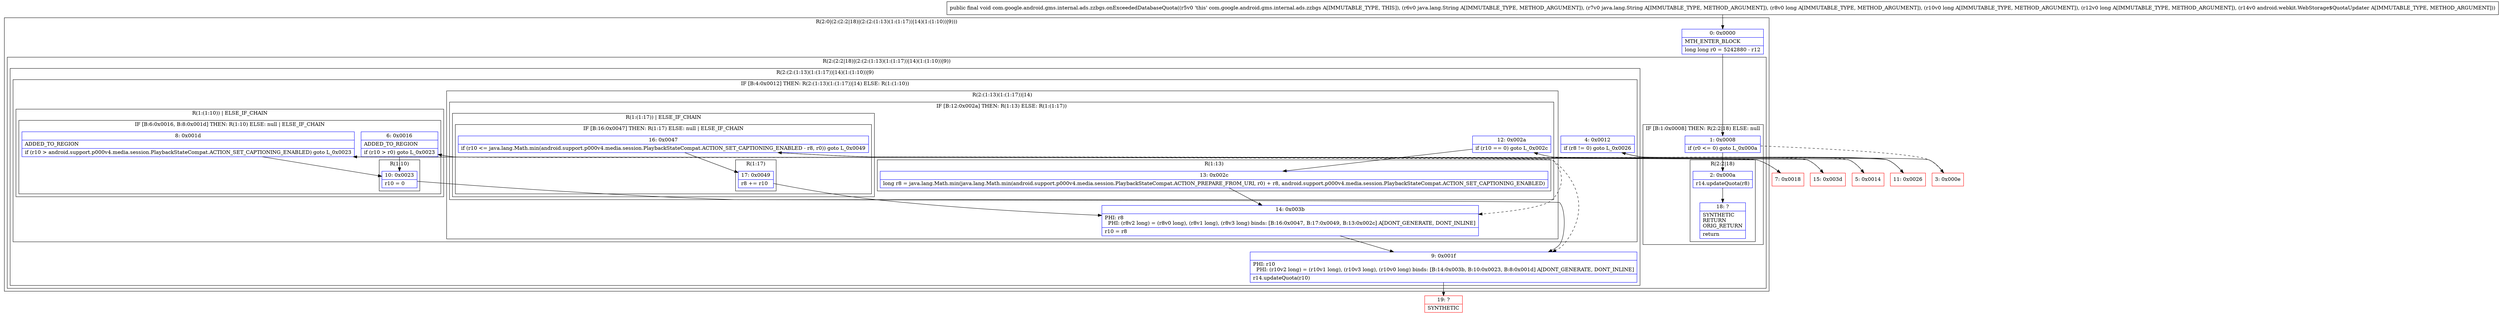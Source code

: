 digraph "CFG forcom.google.android.gms.internal.ads.zzbgs.onExceededDatabaseQuota(Ljava\/lang\/String;Ljava\/lang\/String;JJJLandroid\/webkit\/WebStorage$QuotaUpdater;)V" {
subgraph cluster_Region_1120162280 {
label = "R(2:0|(2:(2:2|18)|(2:(2:(1:13)(1:(1:17))|14)(1:(1:10))|9)))";
node [shape=record,color=blue];
Node_0 [shape=record,label="{0\:\ 0x0000|MTH_ENTER_BLOCK\l|long long r0 = 5242880 \- r12\l}"];
subgraph cluster_Region_1191702704 {
label = "R(2:(2:2|18)|(2:(2:(1:13)(1:(1:17))|14)(1:(1:10))|9))";
node [shape=record,color=blue];
subgraph cluster_IfRegion_1284368750 {
label = "IF [B:1:0x0008] THEN: R(2:2|18) ELSE: null";
node [shape=record,color=blue];
Node_1 [shape=record,label="{1\:\ 0x0008|if (r0 \<= 0) goto L_0x000a\l}"];
subgraph cluster_Region_198588758 {
label = "R(2:2|18)";
node [shape=record,color=blue];
Node_2 [shape=record,label="{2\:\ 0x000a|r14.updateQuota(r8)\l}"];
Node_18 [shape=record,label="{18\:\ ?|SYNTHETIC\lRETURN\lORIG_RETURN\l|return\l}"];
}
}
subgraph cluster_Region_1587615547 {
label = "R(2:(2:(1:13)(1:(1:17))|14)(1:(1:10))|9)";
node [shape=record,color=blue];
subgraph cluster_IfRegion_422572055 {
label = "IF [B:4:0x0012] THEN: R(2:(1:13)(1:(1:17))|14) ELSE: R(1:(1:10))";
node [shape=record,color=blue];
Node_4 [shape=record,label="{4\:\ 0x0012|if (r8 != 0) goto L_0x0026\l}"];
subgraph cluster_Region_1641349618 {
label = "R(2:(1:13)(1:(1:17))|14)";
node [shape=record,color=blue];
subgraph cluster_IfRegion_1534302231 {
label = "IF [B:12:0x002a] THEN: R(1:13) ELSE: R(1:(1:17))";
node [shape=record,color=blue];
Node_12 [shape=record,label="{12\:\ 0x002a|if (r10 == 0) goto L_0x002c\l}"];
subgraph cluster_Region_700680771 {
label = "R(1:13)";
node [shape=record,color=blue];
Node_13 [shape=record,label="{13\:\ 0x002c|long r8 = java.lang.Math.min(java.lang.Math.min(android.support.p000v4.media.session.PlaybackStateCompat.ACTION_PREPARE_FROM_URI, r0) + r8, android.support.p000v4.media.session.PlaybackStateCompat.ACTION_SET_CAPTIONING_ENABLED)\l}"];
}
subgraph cluster_Region_230511757 {
label = "R(1:(1:17)) | ELSE_IF_CHAIN\l";
node [shape=record,color=blue];
subgraph cluster_IfRegion_1474481540 {
label = "IF [B:16:0x0047] THEN: R(1:17) ELSE: null | ELSE_IF_CHAIN\l";
node [shape=record,color=blue];
Node_16 [shape=record,label="{16\:\ 0x0047|if (r10 \<= java.lang.Math.min(android.support.p000v4.media.session.PlaybackStateCompat.ACTION_SET_CAPTIONING_ENABLED \- r8, r0)) goto L_0x0049\l}"];
subgraph cluster_Region_1802809957 {
label = "R(1:17)";
node [shape=record,color=blue];
Node_17 [shape=record,label="{17\:\ 0x0049|r8 += r10\l}"];
}
}
}
}
Node_14 [shape=record,label="{14\:\ 0x003b|PHI: r8 \l  PHI: (r8v2 long) = (r8v0 long), (r8v1 long), (r8v3 long) binds: [B:16:0x0047, B:17:0x0049, B:13:0x002c] A[DONT_GENERATE, DONT_INLINE]\l|r10 = r8\l}"];
}
subgraph cluster_Region_577238120 {
label = "R(1:(1:10)) | ELSE_IF_CHAIN\l";
node [shape=record,color=blue];
subgraph cluster_IfRegion_935955841 {
label = "IF [B:6:0x0016, B:8:0x001d] THEN: R(1:10) ELSE: null | ELSE_IF_CHAIN\l";
node [shape=record,color=blue];
Node_6 [shape=record,label="{6\:\ 0x0016|ADDED_TO_REGION\l|if (r10 \> r0) goto L_0x0023\l}"];
Node_8 [shape=record,label="{8\:\ 0x001d|ADDED_TO_REGION\l|if (r10 \> android.support.p000v4.media.session.PlaybackStateCompat.ACTION_SET_CAPTIONING_ENABLED) goto L_0x0023\l}"];
subgraph cluster_Region_1704162067 {
label = "R(1:10)";
node [shape=record,color=blue];
Node_10 [shape=record,label="{10\:\ 0x0023|r10 = 0\l}"];
}
}
}
}
Node_9 [shape=record,label="{9\:\ 0x001f|PHI: r10 \l  PHI: (r10v2 long) = (r10v1 long), (r10v3 long), (r10v0 long) binds: [B:14:0x003b, B:10:0x0023, B:8:0x001d] A[DONT_GENERATE, DONT_INLINE]\l|r14.updateQuota(r10)\l}"];
}
}
}
Node_3 [shape=record,color=red,label="{3\:\ 0x000e}"];
Node_5 [shape=record,color=red,label="{5\:\ 0x0014}"];
Node_7 [shape=record,color=red,label="{7\:\ 0x0018}"];
Node_11 [shape=record,color=red,label="{11\:\ 0x0026}"];
Node_15 [shape=record,color=red,label="{15\:\ 0x003d}"];
Node_19 [shape=record,color=red,label="{19\:\ ?|SYNTHETIC\l}"];
MethodNode[shape=record,label="{public final void com.google.android.gms.internal.ads.zzbgs.onExceededDatabaseQuota((r5v0 'this' com.google.android.gms.internal.ads.zzbgs A[IMMUTABLE_TYPE, THIS]), (r6v0 java.lang.String A[IMMUTABLE_TYPE, METHOD_ARGUMENT]), (r7v0 java.lang.String A[IMMUTABLE_TYPE, METHOD_ARGUMENT]), (r8v0 long A[IMMUTABLE_TYPE, METHOD_ARGUMENT]), (r10v0 long A[IMMUTABLE_TYPE, METHOD_ARGUMENT]), (r12v0 long A[IMMUTABLE_TYPE, METHOD_ARGUMENT]), (r14v0 android.webkit.WebStorage$QuotaUpdater A[IMMUTABLE_TYPE, METHOD_ARGUMENT])) }"];
MethodNode -> Node_0;
Node_0 -> Node_1;
Node_1 -> Node_2;
Node_1 -> Node_3[style=dashed];
Node_2 -> Node_18;
Node_4 -> Node_5[style=dashed];
Node_4 -> Node_11;
Node_12 -> Node_13;
Node_12 -> Node_15[style=dashed];
Node_13 -> Node_14;
Node_16 -> Node_14[style=dashed];
Node_16 -> Node_17;
Node_17 -> Node_14;
Node_14 -> Node_9;
Node_6 -> Node_7[style=dashed];
Node_6 -> Node_10;
Node_8 -> Node_9[style=dashed];
Node_8 -> Node_10;
Node_10 -> Node_9;
Node_9 -> Node_19;
Node_3 -> Node_4;
Node_5 -> Node_6;
Node_7 -> Node_8;
Node_11 -> Node_12;
Node_15 -> Node_16;
}

